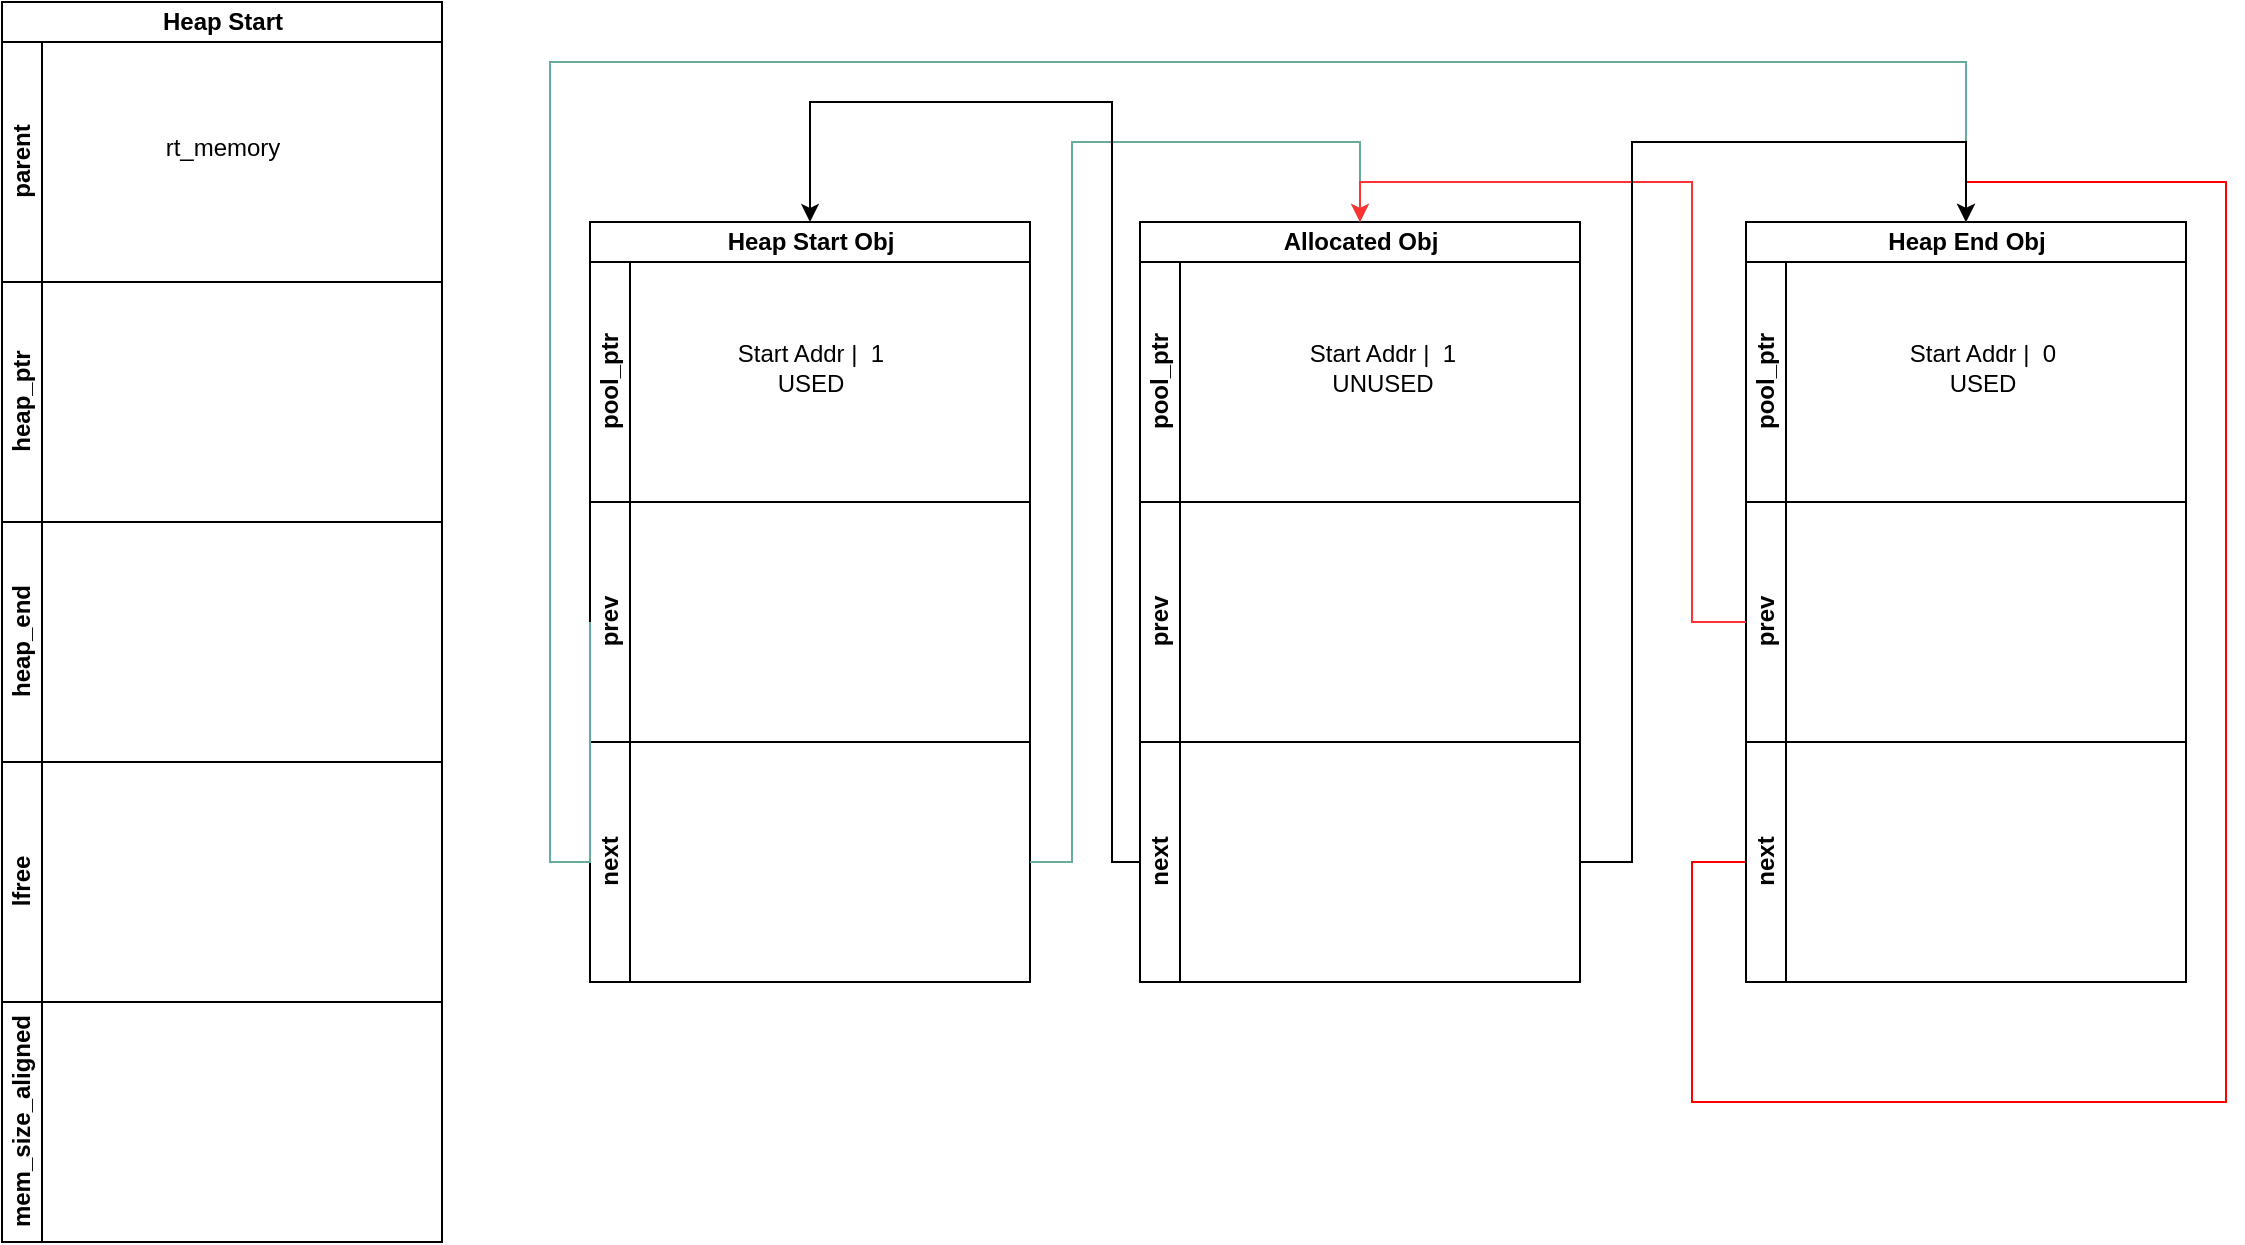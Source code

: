 <mxfile>
    <diagram id="65ZwQ4qyi88YpZS3bZ8J" name="第 1 页">
        <mxGraphModel dx="1461" dy="1831" grid="1" gridSize="10" guides="1" tooltips="1" connect="1" arrows="1" fold="1" page="1" pageScale="1" pageWidth="827" pageHeight="1169" math="0" shadow="0">
            <root>
                <mxCell id="0"/>
                <mxCell id="1" parent="0"/>
                <mxCell id="4" value="Heap Start Obj" style="swimlane;childLayout=stackLayout;resizeParent=1;resizeParentMax=0;horizontal=1;startSize=20;horizontalStack=0;html=1;" parent="1" vertex="1">
                    <mxGeometry x="434" y="-110" width="220" height="380" as="geometry"/>
                </mxCell>
                <mxCell id="5" value="pool_ptr" style="swimlane;startSize=20;horizontal=0;html=1;" parent="4" vertex="1">
                    <mxGeometry y="20" width="220" height="120" as="geometry"/>
                </mxCell>
                <mxCell id="_hpAyYt7pyZwa7BVQrSi-38" value="Start Addr |&amp;nbsp; 1&lt;br&gt;USED" style="text;html=1;align=center;verticalAlign=middle;resizable=0;points=[];autosize=1;strokeColor=none;fillColor=none;" parent="5" vertex="1">
                    <mxGeometry x="60" y="33" width="100" height="40" as="geometry"/>
                </mxCell>
                <mxCell id="7" value="prev" style="swimlane;startSize=20;horizontal=0;html=1;" parent="4" vertex="1">
                    <mxGeometry y="140" width="220" height="120" as="geometry"/>
                </mxCell>
                <mxCell id="_hpAyYt7pyZwa7BVQrSi-26" value="next" style="swimlane;startSize=20;horizontal=0;html=1;" parent="4" vertex="1">
                    <mxGeometry y="260" width="220" height="120" as="geometry"/>
                </mxCell>
                <mxCell id="_hpAyYt7pyZwa7BVQrSi-27" value="Allocated Obj" style="swimlane;childLayout=stackLayout;resizeParent=1;resizeParentMax=0;horizontal=1;startSize=20;horizontalStack=0;html=1;" parent="1" vertex="1">
                    <mxGeometry x="709" y="-110" width="220" height="380" as="geometry"/>
                </mxCell>
                <mxCell id="_hpAyYt7pyZwa7BVQrSi-28" value="pool_ptr" style="swimlane;startSize=20;horizontal=0;html=1;" parent="_hpAyYt7pyZwa7BVQrSi-27" vertex="1">
                    <mxGeometry y="20" width="220" height="120" as="geometry"/>
                </mxCell>
                <mxCell id="8" value="Start Addr |&amp;nbsp; 1&lt;br&gt;UNUSED" style="text;html=1;align=center;verticalAlign=middle;resizable=0;points=[];autosize=1;strokeColor=none;fillColor=none;" parent="_hpAyYt7pyZwa7BVQrSi-28" vertex="1">
                    <mxGeometry x="71" y="33" width="100" height="40" as="geometry"/>
                </mxCell>
                <mxCell id="_hpAyYt7pyZwa7BVQrSi-30" value="prev" style="swimlane;startSize=20;horizontal=0;html=1;" parent="_hpAyYt7pyZwa7BVQrSi-27" vertex="1">
                    <mxGeometry y="140" width="220" height="120" as="geometry"/>
                </mxCell>
                <mxCell id="_hpAyYt7pyZwa7BVQrSi-31" value="next" style="swimlane;startSize=20;horizontal=0;html=1;" parent="_hpAyYt7pyZwa7BVQrSi-27" vertex="1">
                    <mxGeometry y="260" width="220" height="120" as="geometry"/>
                </mxCell>
                <mxCell id="_hpAyYt7pyZwa7BVQrSi-32" value="Heap End Obj" style="swimlane;childLayout=stackLayout;resizeParent=1;resizeParentMax=0;horizontal=1;startSize=20;horizontalStack=0;html=1;" parent="1" vertex="1">
                    <mxGeometry x="1012" y="-110" width="220" height="380" as="geometry"/>
                </mxCell>
                <mxCell id="_hpAyYt7pyZwa7BVQrSi-33" value="pool_ptr" style="swimlane;startSize=20;horizontal=0;html=1;" parent="_hpAyYt7pyZwa7BVQrSi-32" vertex="1">
                    <mxGeometry y="20" width="220" height="120" as="geometry"/>
                </mxCell>
                <mxCell id="10" value="Start Addr |&amp;nbsp; 0&lt;br&gt;USED" style="text;html=1;align=center;verticalAlign=middle;resizable=0;points=[];autosize=1;strokeColor=none;fillColor=none;" parent="_hpAyYt7pyZwa7BVQrSi-33" vertex="1">
                    <mxGeometry x="68" y="33" width="100" height="40" as="geometry"/>
                </mxCell>
                <mxCell id="_hpAyYt7pyZwa7BVQrSi-35" value="prev" style="swimlane;startSize=20;horizontal=0;html=1;" parent="_hpAyYt7pyZwa7BVQrSi-32" vertex="1">
                    <mxGeometry y="140" width="220" height="120" as="geometry"/>
                </mxCell>
                <mxCell id="_hpAyYt7pyZwa7BVQrSi-53" style="edgeStyle=orthogonalEdgeStyle;rounded=0;orthogonalLoop=1;jettySize=auto;html=1;exitX=0;exitY=0.5;exitDx=0;exitDy=0;entryX=0.5;entryY=0;entryDx=0;entryDy=0;strokeColor=#FF0000;" parent="_hpAyYt7pyZwa7BVQrSi-32" source="_hpAyYt7pyZwa7BVQrSi-36" target="_hpAyYt7pyZwa7BVQrSi-32" edge="1">
                    <mxGeometry relative="1" as="geometry">
                        <Array as="points">
                            <mxPoint x="-27" y="320"/>
                            <mxPoint x="-27" y="440"/>
                            <mxPoint x="240" y="440"/>
                            <mxPoint x="240" y="-20"/>
                            <mxPoint x="110" y="-20"/>
                        </Array>
                    </mxGeometry>
                </mxCell>
                <mxCell id="_hpAyYt7pyZwa7BVQrSi-36" value="next" style="swimlane;startSize=20;horizontal=0;html=1;" parent="_hpAyYt7pyZwa7BVQrSi-32" vertex="1">
                    <mxGeometry y="260" width="220" height="120" as="geometry"/>
                </mxCell>
                <mxCell id="_hpAyYt7pyZwa7BVQrSi-44" style="edgeStyle=orthogonalEdgeStyle;rounded=0;orthogonalLoop=1;jettySize=auto;html=1;exitX=0;exitY=0.5;exitDx=0;exitDy=0;entryX=0.5;entryY=0;entryDx=0;entryDy=0;strokeColor=#67AB9F;" parent="1" source="7" target="_hpAyYt7pyZwa7BVQrSi-32" edge="1">
                    <mxGeometry relative="1" as="geometry">
                        <Array as="points">
                            <mxPoint x="414" y="210"/>
                            <mxPoint x="414" y="-190"/>
                            <mxPoint x="1122" y="-190"/>
                        </Array>
                    </mxGeometry>
                </mxCell>
                <mxCell id="_hpAyYt7pyZwa7BVQrSi-45" style="edgeStyle=orthogonalEdgeStyle;rounded=0;orthogonalLoop=1;jettySize=auto;html=1;exitX=1;exitY=0.5;exitDx=0;exitDy=0;entryX=0.5;entryY=0;entryDx=0;entryDy=0;strokeColor=#67AB9F;" parent="1" source="_hpAyYt7pyZwa7BVQrSi-26" target="_hpAyYt7pyZwa7BVQrSi-27" edge="1">
                    <mxGeometry relative="1" as="geometry">
                        <Array as="points">
                            <mxPoint x="675" y="210"/>
                            <mxPoint x="675" y="-150"/>
                            <mxPoint x="819" y="-150"/>
                        </Array>
                    </mxGeometry>
                </mxCell>
                <mxCell id="_hpAyYt7pyZwa7BVQrSi-49" style="edgeStyle=orthogonalEdgeStyle;rounded=0;orthogonalLoop=1;jettySize=auto;html=1;exitX=0;exitY=0.5;exitDx=0;exitDy=0;entryX=0.5;entryY=0;entryDx=0;entryDy=0;strokeColor=#FF3333;" parent="1" source="_hpAyYt7pyZwa7BVQrSi-35" target="_hpAyYt7pyZwa7BVQrSi-27" edge="1">
                    <mxGeometry relative="1" as="geometry">
                        <Array as="points">
                            <mxPoint x="985" y="90"/>
                            <mxPoint x="985" y="-130"/>
                            <mxPoint x="819" y="-130"/>
                        </Array>
                    </mxGeometry>
                </mxCell>
                <mxCell id="_hpAyYt7pyZwa7BVQrSi-51" style="edgeStyle=orthogonalEdgeStyle;rounded=0;orthogonalLoop=1;jettySize=auto;html=1;exitX=0;exitY=0.5;exitDx=0;exitDy=0;entryX=0.5;entryY=0;entryDx=0;entryDy=0;" parent="1" source="_hpAyYt7pyZwa7BVQrSi-30" target="4" edge="1">
                    <mxGeometry relative="1" as="geometry">
                        <Array as="points">
                            <mxPoint x="695" y="210"/>
                            <mxPoint x="695" y="-170"/>
                            <mxPoint x="544" y="-170"/>
                        </Array>
                    </mxGeometry>
                </mxCell>
                <mxCell id="_hpAyYt7pyZwa7BVQrSi-52" style="edgeStyle=orthogonalEdgeStyle;rounded=0;orthogonalLoop=1;jettySize=auto;html=1;exitX=1;exitY=0.5;exitDx=0;exitDy=0;entryX=0.5;entryY=0;entryDx=0;entryDy=0;" parent="1" source="_hpAyYt7pyZwa7BVQrSi-31" target="_hpAyYt7pyZwa7BVQrSi-32" edge="1">
                    <mxGeometry relative="1" as="geometry">
                        <Array as="points">
                            <mxPoint x="955" y="210"/>
                            <mxPoint x="955" y="-150"/>
                            <mxPoint x="1122" y="-150"/>
                        </Array>
                    </mxGeometry>
                </mxCell>
                <mxCell id="11" value="Heap Start" style="swimlane;childLayout=stackLayout;resizeParent=1;resizeParentMax=0;horizontal=1;startSize=20;horizontalStack=0;html=1;" vertex="1" parent="1">
                    <mxGeometry x="140" y="-220" width="220" height="620" as="geometry"/>
                </mxCell>
                <mxCell id="12" value="parent" style="swimlane;startSize=20;horizontal=0;html=1;" vertex="1" parent="11">
                    <mxGeometry y="20" width="220" height="120" as="geometry"/>
                </mxCell>
                <mxCell id="17" value="rt_memory" style="text;html=1;align=center;verticalAlign=middle;resizable=0;points=[];autosize=1;strokeColor=none;fillColor=none;" vertex="1" parent="12">
                    <mxGeometry x="70" y="38" width="80" height="30" as="geometry"/>
                </mxCell>
                <mxCell id="14" value="heap_ptr" style="swimlane;startSize=20;horizontal=0;html=1;" vertex="1" parent="11">
                    <mxGeometry y="140" width="220" height="120" as="geometry"/>
                </mxCell>
                <mxCell id="15" value="heap_end" style="swimlane;startSize=20;horizontal=0;html=1;" vertex="1" parent="11">
                    <mxGeometry y="260" width="220" height="120" as="geometry"/>
                </mxCell>
                <mxCell id="18" value="lfree" style="swimlane;startSize=20;horizontal=0;html=1;" vertex="1" parent="11">
                    <mxGeometry y="380" width="220" height="120" as="geometry"/>
                </mxCell>
                <mxCell id="19" value="mem_size_aligned" style="swimlane;startSize=20;horizontal=0;html=1;" vertex="1" parent="11">
                    <mxGeometry y="500" width="220" height="120" as="geometry"/>
                </mxCell>
            </root>
        </mxGraphModel>
    </diagram>
</mxfile>